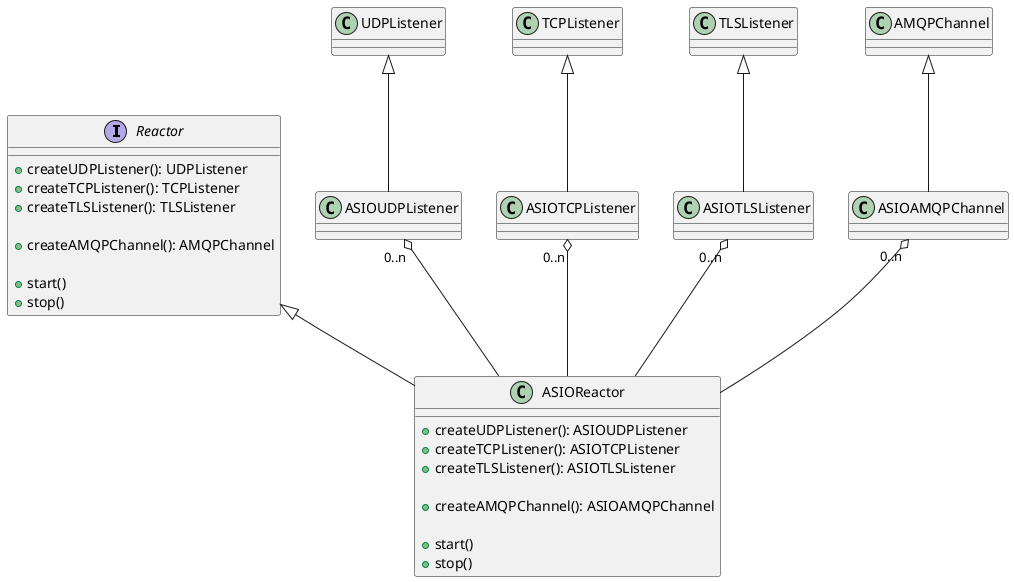 @startuml

interface Reactor {
    +createUDPListener(): UDPListener
    +createTCPListener(): TCPListener
    +createTLSListener(): TLSListener

    +createAMQPChannel(): AMQPChannel
    
    +start()
    +stop()
}

class UDPListener
class TCPListener
class TLSListener
class AMQPChannel

UDPListener <|-- ASIOUDPListener
TCPListener <|-- ASIOTCPListener
TLSListener <|-- ASIOTLSListener
AMQPChannel <|-- ASIOAMQPChannel

Reactor <|-- ASIOReactor

class ASIOReactor {
    +createUDPListener(): ASIOUDPListener
    +createTCPListener(): ASIOTCPListener
    +createTLSListener(): ASIOTLSListener

    +createAMQPChannel(): ASIOAMQPChannel
    
    +start()
    +stop()    
}

ASIOUDPListener "0..n" o-- ASIOReactor
ASIOTCPListener "0..n" o-- ASIOReactor
ASIOTLSListener "0..n" o-- ASIOReactor
ASIOAMQPChannel "0..n" o-- ASIOReactor


@enduml